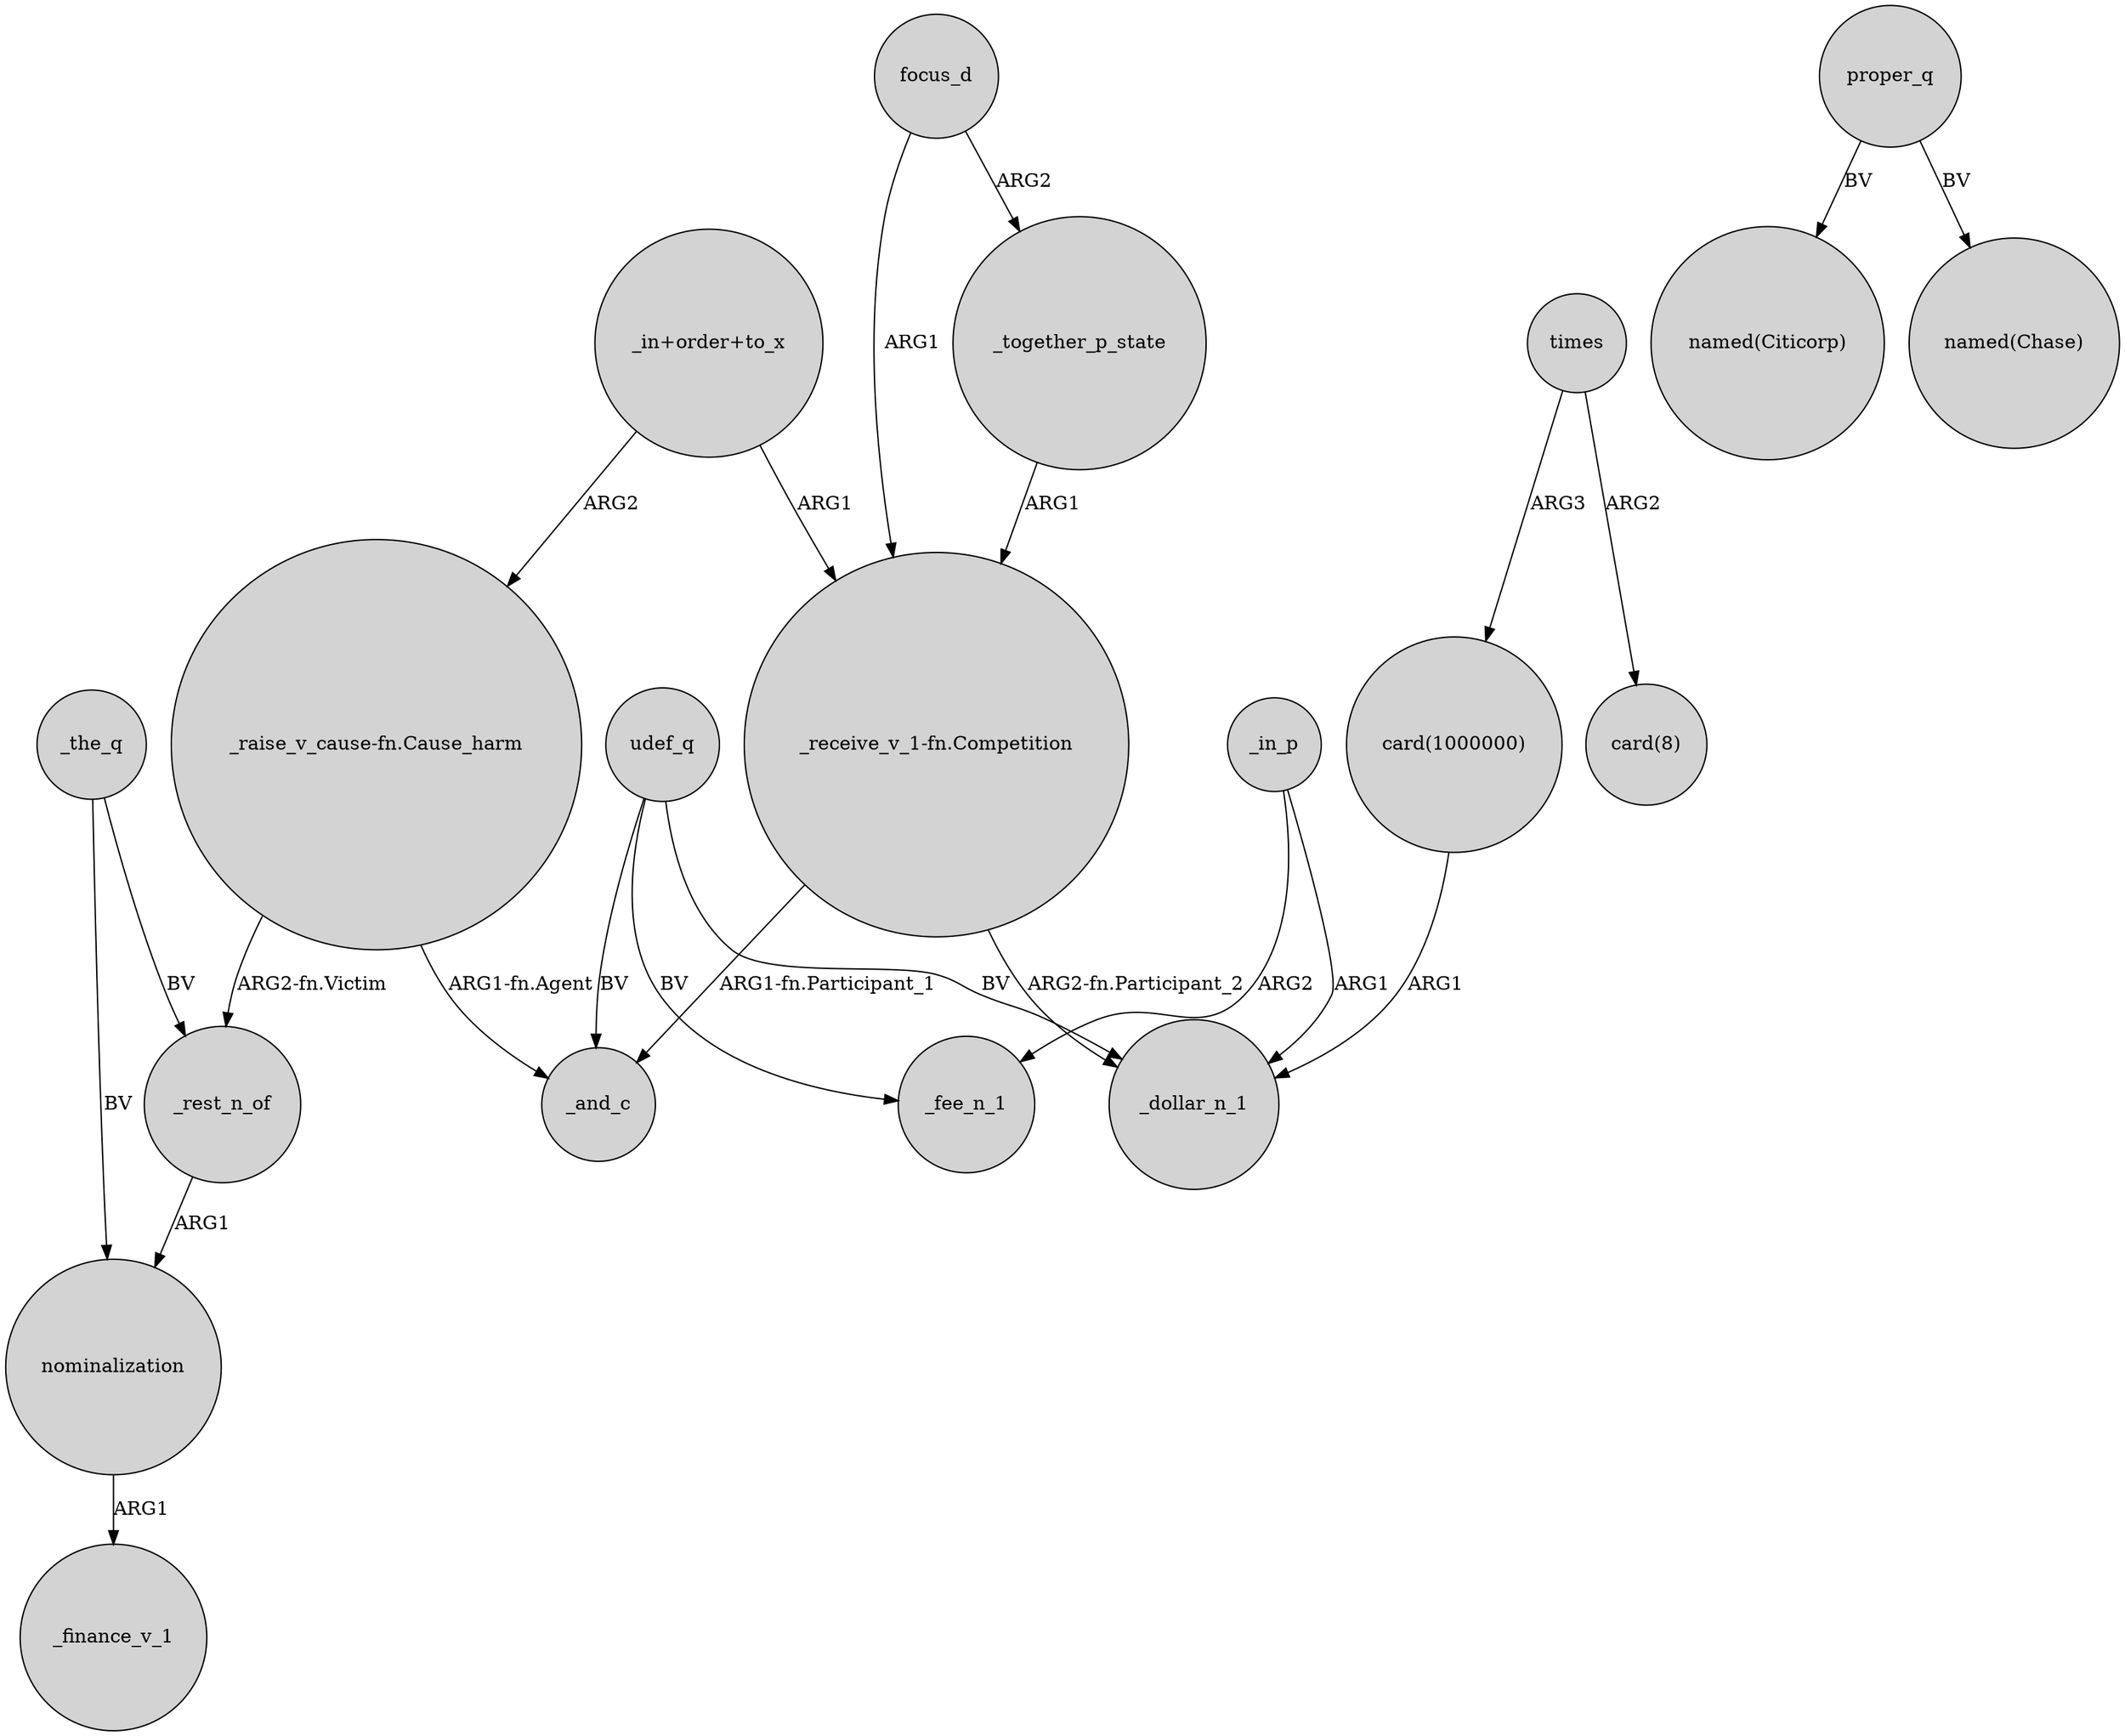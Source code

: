 digraph {
	node [shape=circle style=filled]
	_the_q -> nominalization [label=BV]
	udef_q -> _fee_n_1 [label=BV]
	"_receive_v_1-fn.Competition" -> _dollar_n_1 [label="ARG2-fn.Participant_2"]
	nominalization -> _finance_v_1 [label=ARG1]
	times -> "card(1000000)" [label=ARG3]
	udef_q -> _and_c [label=BV]
	"_receive_v_1-fn.Competition" -> _and_c [label="ARG1-fn.Participant_1"]
	_in_p -> _dollar_n_1 [label=ARG1]
	"_in+order+to_x" -> "_receive_v_1-fn.Competition" [label=ARG1]
	udef_q -> _dollar_n_1 [label=BV]
	"_raise_v_cause-fn.Cause_harm" -> _and_c [label="ARG1-fn.Agent"]
	"card(1000000)" -> _dollar_n_1 [label=ARG1]
	focus_d -> "_receive_v_1-fn.Competition" [label=ARG1]
	_rest_n_of -> nominalization [label=ARG1]
	proper_q -> "named(Citicorp)" [label=BV]
	_together_p_state -> "_receive_v_1-fn.Competition" [label=ARG1]
	focus_d -> _together_p_state [label=ARG2]
	_the_q -> _rest_n_of [label=BV]
	times -> "card(8)" [label=ARG2]
	"_in+order+to_x" -> "_raise_v_cause-fn.Cause_harm" [label=ARG2]
	_in_p -> _fee_n_1 [label=ARG2]
	proper_q -> "named(Chase)" [label=BV]
	"_raise_v_cause-fn.Cause_harm" -> _rest_n_of [label="ARG2-fn.Victim"]
}
